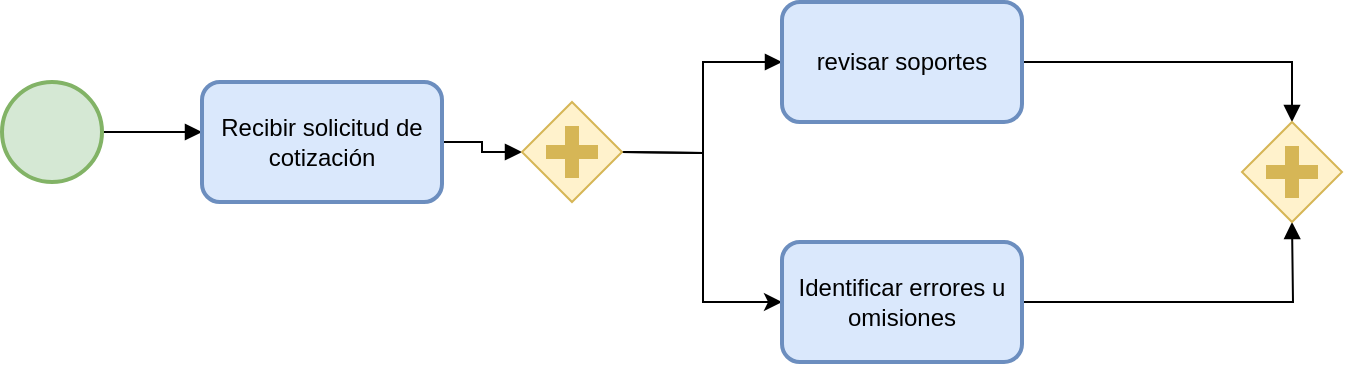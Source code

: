 <mxfile version="20.3.0" type="device"><diagram id="dGwMardCjVxkrZ-EnaUk" name="Página-1"><mxGraphModel dx="940" dy="675" grid="1" gridSize="10" guides="1" tooltips="1" connect="1" arrows="1" fold="1" page="1" pageScale="1" pageWidth="1654" pageHeight="2336" math="0" shadow="0"><root><mxCell id="0"/><mxCell id="1" parent="0"/><mxCell id="vmYW6swBnFcp0uKx0cub-27" style="edgeStyle=orthogonalEdgeStyle;rounded=0;orthogonalLoop=1;jettySize=auto;html=1;entryX=0;entryY=0.5;entryDx=0;entryDy=0;entryPerimeter=0;endArrow=block;endFill=1;" edge="1" parent="1" source="vmYW6swBnFcp0uKx0cub-25"><mxGeometry relative="1" as="geometry"><mxPoint x="200" y="315" as="targetPoint"/></mxGeometry></mxCell><mxCell id="vmYW6swBnFcp0uKx0cub-25" value="" style="points=[[0.145,0.145,0],[0.5,0,0],[0.855,0.145,0],[1,0.5,0],[0.855,0.855,0],[0.5,1,0],[0.145,0.855,0],[0,0.5,0]];shape=mxgraph.bpmn.event;html=1;verticalLabelPosition=bottom;labelBackgroundColor=#ffffff;verticalAlign=top;align=center;perimeter=ellipsePerimeter;outlineConnect=0;aspect=fixed;outline=standard;symbol=general;strokeWidth=2;fillColor=#d5e8d4;strokeColor=#82b366;" vertex="1" parent="1"><mxGeometry x="100" y="290" width="50" height="50" as="geometry"/></mxCell><mxCell id="vmYW6swBnFcp0uKx0cub-30" style="edgeStyle=orthogonalEdgeStyle;rounded=0;orthogonalLoop=1;jettySize=auto;html=1;exitX=1;exitY=0.5;exitDx=0;exitDy=0;exitPerimeter=0;entryX=0;entryY=0.5;entryDx=0;entryDy=0;endArrow=block;endFill=1;" edge="1" parent="1" target="vmYW6swBnFcp0uKx0cub-34"><mxGeometry relative="1" as="geometry"><mxPoint x="410" y="325" as="sourcePoint"/><mxPoint x="450" y="270" as="targetPoint"/></mxGeometry></mxCell><mxCell id="vmYW6swBnFcp0uKx0cub-31" style="edgeStyle=orthogonalEdgeStyle;rounded=0;orthogonalLoop=1;jettySize=auto;html=1;exitX=1;exitY=0.5;exitDx=0;exitDy=0;exitPerimeter=0;entryX=0;entryY=0.5;entryDx=0;entryDy=0;endArrow=classic;endFill=1;" edge="1" parent="1" target="vmYW6swBnFcp0uKx0cub-35"><mxGeometry relative="1" as="geometry"><mxPoint x="410" y="325" as="sourcePoint"/><mxPoint x="450" y="390" as="targetPoint"/></mxGeometry></mxCell><mxCell id="vmYW6swBnFcp0uKx0cub-39" style="edgeStyle=orthogonalEdgeStyle;rounded=0;orthogonalLoop=1;jettySize=auto;html=1;exitX=1;exitY=0.5;exitDx=0;exitDy=0;entryX=0.5;entryY=0;entryDx=0;entryDy=0;entryPerimeter=0;endArrow=block;endFill=1;" edge="1" parent="1" source="vmYW6swBnFcp0uKx0cub-34" target="vmYW6swBnFcp0uKx0cub-44"><mxGeometry relative="1" as="geometry"><mxPoint x="745" y="310" as="targetPoint"/></mxGeometry></mxCell><mxCell id="vmYW6swBnFcp0uKx0cub-34" value="revisar soportes" style="rounded=1;whiteSpace=wrap;html=1;strokeWidth=2;fillColor=#dae8fc;strokeColor=#6c8ebf;" vertex="1" parent="1"><mxGeometry x="490" y="250" width="120" height="60" as="geometry"/></mxCell><mxCell id="vmYW6swBnFcp0uKx0cub-40" style="edgeStyle=orthogonalEdgeStyle;rounded=0;orthogonalLoop=1;jettySize=auto;html=1;exitX=1;exitY=0.5;exitDx=0;exitDy=0;entryX=0.5;entryY=1;entryDx=0;entryDy=0;entryPerimeter=0;endArrow=block;endFill=1;" edge="1" parent="1" source="vmYW6swBnFcp0uKx0cub-35"><mxGeometry relative="1" as="geometry"><mxPoint x="745" y="360" as="targetPoint"/></mxGeometry></mxCell><mxCell id="vmYW6swBnFcp0uKx0cub-35" value="Identificar errores u omisiones" style="rounded=1;whiteSpace=wrap;html=1;strokeWidth=2;fillColor=#dae8fc;strokeColor=#6c8ebf;" vertex="1" parent="1"><mxGeometry x="490" y="370" width="120" height="60" as="geometry"/></mxCell><mxCell id="vmYW6swBnFcp0uKx0cub-43" style="edgeStyle=orthogonalEdgeStyle;rounded=0;orthogonalLoop=1;jettySize=auto;html=1;exitX=1;exitY=0.5;exitDx=0;exitDy=0;entryX=0;entryY=0.5;entryDx=0;entryDy=0;entryPerimeter=0;endArrow=block;endFill=1;" edge="1" parent="1" source="vmYW6swBnFcp0uKx0cub-41" target="vmYW6swBnFcp0uKx0cub-42"><mxGeometry relative="1" as="geometry"/></mxCell><mxCell id="vmYW6swBnFcp0uKx0cub-41" value="Recibir solicitud de cotización" style="rounded=1;whiteSpace=wrap;html=1;strokeWidth=2;fillColor=#dae8fc;strokeColor=#6c8ebf;" vertex="1" parent="1"><mxGeometry x="200" y="290" width="120" height="60" as="geometry"/></mxCell><mxCell id="vmYW6swBnFcp0uKx0cub-42" value="" style="points=[[0.25,0.25,0],[0.5,0,0],[0.75,0.25,0],[1,0.5,0],[0.75,0.75,0],[0.5,1,0],[0.25,0.75,0],[0,0.5,0]];shape=mxgraph.bpmn.gateway2;html=1;verticalLabelPosition=bottom;labelBackgroundColor=#ffffff;verticalAlign=top;align=center;perimeter=rhombusPerimeter;outlineConnect=0;outline=none;symbol=none;gwType=parallel;strokeWidth=1;fillColor=#fff2cc;strokeColor=#d6b656;" vertex="1" parent="1"><mxGeometry x="360" y="300" width="50" height="50" as="geometry"/></mxCell><mxCell id="vmYW6swBnFcp0uKx0cub-44" value="" style="points=[[0.25,0.25,0],[0.5,0,0],[0.75,0.25,0],[1,0.5,0],[0.75,0.75,0],[0.5,1,0],[0.25,0.75,0],[0,0.5,0]];shape=mxgraph.bpmn.gateway2;html=1;verticalLabelPosition=bottom;labelBackgroundColor=#ffffff;verticalAlign=top;align=center;perimeter=rhombusPerimeter;outlineConnect=0;outline=none;symbol=none;gwType=parallel;strokeWidth=1;fillColor=#fff2cc;strokeColor=#d6b656;" vertex="1" parent="1"><mxGeometry x="720" y="310" width="50" height="50" as="geometry"/></mxCell></root></mxGraphModel></diagram></mxfile>